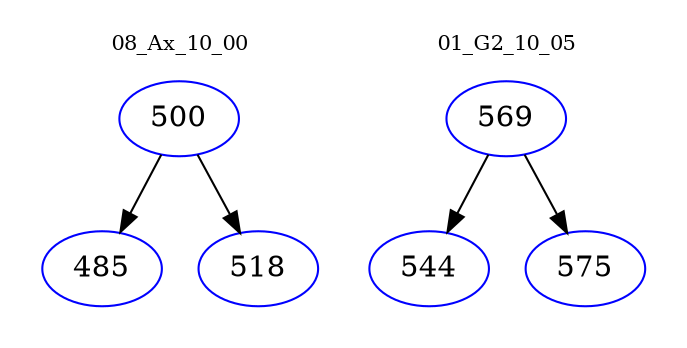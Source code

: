 digraph{
subgraph cluster_0 {
color = white
label = "08_Ax_10_00";
fontsize=10;
T0_500 [label="500", color="blue"]
T0_500 -> T0_485 [color="black"]
T0_485 [label="485", color="blue"]
T0_500 -> T0_518 [color="black"]
T0_518 [label="518", color="blue"]
}
subgraph cluster_1 {
color = white
label = "01_G2_10_05";
fontsize=10;
T1_569 [label="569", color="blue"]
T1_569 -> T1_544 [color="black"]
T1_544 [label="544", color="blue"]
T1_569 -> T1_575 [color="black"]
T1_575 [label="575", color="blue"]
}
}
